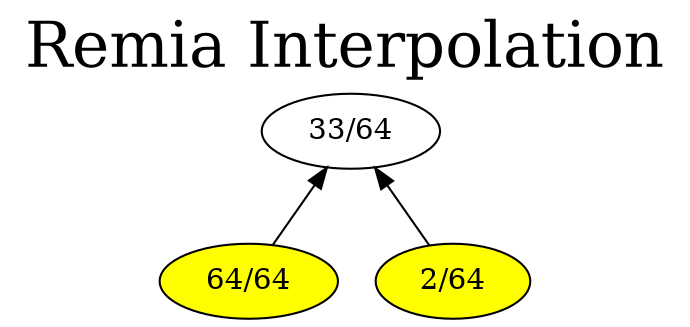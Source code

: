 digraph G { 
rankdir = BT;
graph [label= "Remia Interpolation", labelloc=t, fontsize=30];
1[label= " 33/64 " ];
2[label= " 64/64 " ];
2->1
3[label= " 2/64 " ];
3->1
2[style=filled, fillcolor=yellow];
3[style=filled, fillcolor=yellow];
}